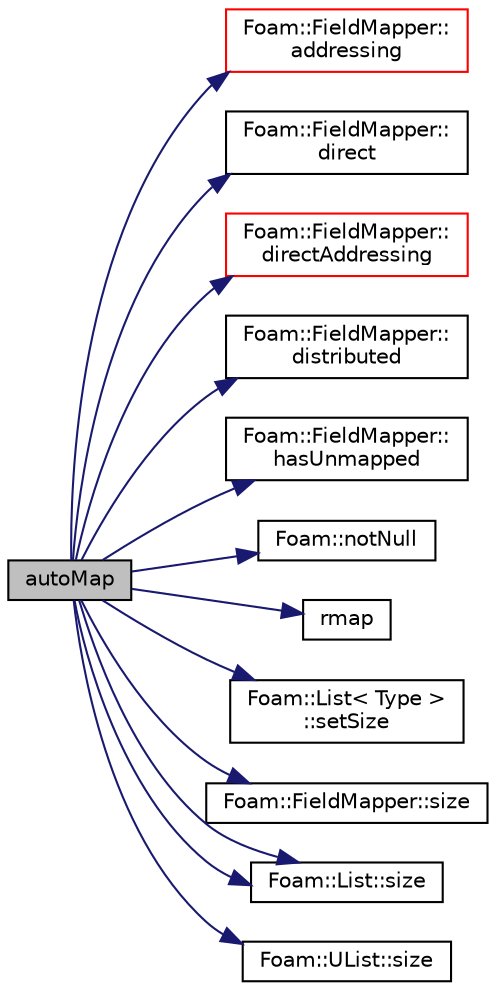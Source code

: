digraph "autoMap"
{
  bgcolor="transparent";
  edge [fontname="Helvetica",fontsize="10",labelfontname="Helvetica",labelfontsize="10"];
  node [fontname="Helvetica",fontsize="10",shape=record];
  rankdir="LR";
  Node1927 [label="autoMap",height=0.2,width=0.4,color="black", fillcolor="grey75", style="filled", fontcolor="black"];
  Node1927 -> Node1928 [color="midnightblue",fontsize="10",style="solid",fontname="Helvetica"];
  Node1928 [label="Foam::FieldMapper::\laddressing",height=0.2,width=0.4,color="red",URL="$a27581.html#a43030f45388da7ae904b5741ceaf786f"];
  Node1927 -> Node1975 [color="midnightblue",fontsize="10",style="solid",fontname="Helvetica"];
  Node1975 [label="Foam::FieldMapper::\ldirect",height=0.2,width=0.4,color="black",URL="$a27581.html#a2872814a20c47b17897a64b677abac96"];
  Node1927 -> Node1976 [color="midnightblue",fontsize="10",style="solid",fontname="Helvetica"];
  Node1976 [label="Foam::FieldMapper::\ldirectAddressing",height=0.2,width=0.4,color="red",URL="$a27581.html#aaaa9440717bea704bf90dc9f3f1abf9d"];
  Node1927 -> Node1978 [color="midnightblue",fontsize="10",style="solid",fontname="Helvetica"];
  Node1978 [label="Foam::FieldMapper::\ldistributed",height=0.2,width=0.4,color="black",URL="$a27581.html#abb37c68165ee93d4395f0827f362c17d"];
  Node1927 -> Node1979 [color="midnightblue",fontsize="10",style="solid",fontname="Helvetica"];
  Node1979 [label="Foam::FieldMapper::\lhasUnmapped",height=0.2,width=0.4,color="black",URL="$a27581.html#ad42a7eaf1ac53336e0ed2ab45cc16790",tooltip="Are there unmapped values? I.e. do all size() elements get. "];
  Node1927 -> Node1980 [color="midnightblue",fontsize="10",style="solid",fontname="Helvetica"];
  Node1980 [label="Foam::notNull",height=0.2,width=0.4,color="black",URL="$a21851.html#a86b78efa204a96e7e7ef82a2df3571d6",tooltip="Return true if t is not a reference to the nullObject of type T. "];
  Node1927 -> Node1981 [color="midnightblue",fontsize="10",style="solid",fontname="Helvetica"];
  Node1981 [label="rmap",height=0.2,width=0.4,color="black",URL="$a23169.html#abe233fd0f00c5f2012c2a8f57f20f5cb",tooltip="Reverse map the given fvPatchField onto this fvPatchField. "];
  Node1927 -> Node1982 [color="midnightblue",fontsize="10",style="solid",fontname="Helvetica"];
  Node1982 [label="Foam::List\< Type \>\l::setSize",height=0.2,width=0.4,color="black",URL="$a26833.html#aedb985ffeaf1bdbfeccc2a8730405703",tooltip="Reset size of List. "];
  Node1927 -> Node1983 [color="midnightblue",fontsize="10",style="solid",fontname="Helvetica"];
  Node1983 [label="Foam::FieldMapper::size",height=0.2,width=0.4,color="black",URL="$a27581.html#ab50b1cdd1f8dfe0339e7a91f64934c7a"];
  Node1927 -> Node1984 [color="midnightblue",fontsize="10",style="solid",fontname="Helvetica"];
  Node1984 [label="Foam::List::size",height=0.2,width=0.4,color="black",URL="$a26833.html#a8a5f6fa29bd4b500caf186f60245b384",tooltip="Override size to be inconsistent with allocated storage. "];
  Node1927 -> Node1984 [color="midnightblue",fontsize="10",style="solid",fontname="Helvetica"];
  Node1927 -> Node1985 [color="midnightblue",fontsize="10",style="solid",fontname="Helvetica"];
  Node1985 [label="Foam::UList::size",height=0.2,width=0.4,color="black",URL="$a26837.html#a47b3bf30da1eb3ab8076b5fbe00e0494",tooltip="Return the number of elements in the UList. "];
}
